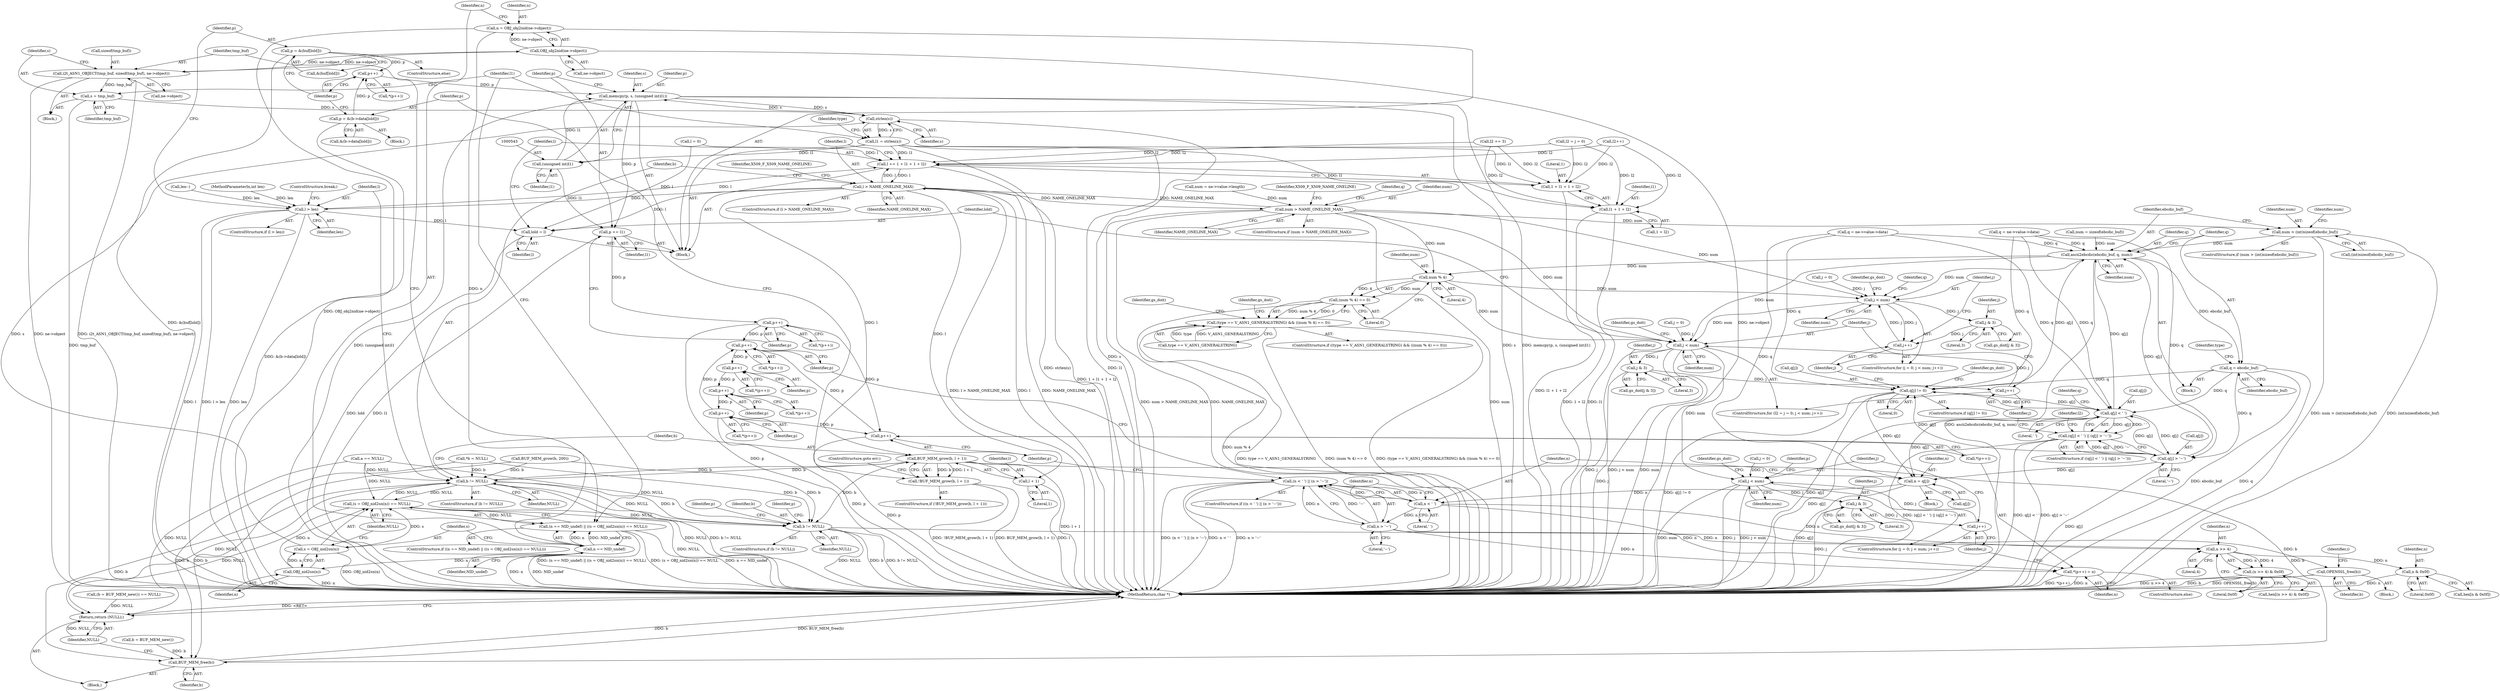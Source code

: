 digraph "0_openssl_2919516136a4227d9e6d8f2fe66ef976aaf8c561@API" {
"1000539" [label="(Call,memcpy(p, s, (unsigned int)l1))"];
"1000536" [label="(Call,p++)"];
"1000512" [label="(Call,p = &(b->data[lold]))"];
"1000528" [label="(Call,p = &(buf[lold]))"];
"1000249" [label="(Call,strlen(s))"];
"1000231" [label="(Call,s = OBJ_nid2sn(n))"];
"1000233" [label="(Call,OBJ_nid2sn(n))"];
"1000227" [label="(Call,n == NID_undef)"];
"1000219" [label="(Call,n = OBJ_obj2nid(ne->object))"];
"1000221" [label="(Call,OBJ_obj2nid(ne->object))"];
"1000237" [label="(Call,i2t_ASN1_OBJECT(tmp_buf, sizeof(tmp_buf), ne->object))"];
"1000244" [label="(Call,s = tmp_buf)"];
"1000539" [label="(Call,memcpy(p, s, (unsigned int)l1))"];
"1000542" [label="(Call,(unsigned int)l1)"];
"1000247" [label="(Call,l1 = strlen(s))"];
"1000481" [label="(Call,l += 1 + l1 + 1 + l2)"];
"1000491" [label="(Call,l > NAME_ONELINE_MAX)"];
"1000266" [label="(Call,num > NAME_ONELINE_MAX)"];
"1000307" [label="(Call,num > (int)sizeof(ebcdic_buf))"];
"1000317" [label="(Call,ascii2ebcdic(ebcdic_buf, q, num))"];
"1000321" [label="(Call,q = ebcdic_buf)"];
"1000362" [label="(Call,q[j] != 0)"];
"1000465" [label="(Call,q[j] < ' ')"];
"1000464" [label="(Call,(q[j] < ' ') || (q[j] > '~'))"];
"1000470" [label="(Call,q[j] > '~')"];
"1000578" [label="(Call,n = q[j])"];
"1000585" [label="(Call,n < ' ')"];
"1000584" [label="(Call,(n < ' ') || (n > '~'))"];
"1000588" [label="(Call,n > '~')"];
"1000609" [label="(Call,n >> 4)"];
"1000608" [label="(Call,(n >> 4) & 0x0f)"];
"1000619" [label="(Call,n & 0x0f)"];
"1000623" [label="(Call,*(p++) = n)"];
"1000330" [label="(Call,num % 4)"];
"1000329" [label="(Call,(num % 4) == 0)"];
"1000325" [label="(Call,(type == V_ASN1_GENERALSTRING) && ((num % 4) == 0))"];
"1000356" [label="(Call,j < num)"];
"1000359" [label="(Call,j++)"];
"1000370" [label="(Call,j & 3)"];
"1000447" [label="(Call,j < num)"];
"1000457" [label="(Call,j & 3)"];
"1000450" [label="(Call,j++)"];
"1000564" [label="(Call,j < num)"];
"1000574" [label="(Call,j & 3)"];
"1000567" [label="(Call,j++)"];
"1000478" [label="(Call,lold = l)"];
"1000506" [label="(Call,BUF_MEM_grow(b, l + 1))"];
"1000500" [label="(Call,b != NULL)"];
"1000230" [label="(Call,(s = OBJ_nid2sn(n)) == NULL)"];
"1000226" [label="(Call,(n == NID_undef) || ((s = OBJ_nid2sn(n)) == NULL))"];
"1000633" [label="(Call,b != NULL)"];
"1000642" [label="(Call,OPENSSL_free(b))"];
"1000665" [label="(Return,return (NULL);)"];
"1000663" [label="(Call,BUF_MEM_free(b))"];
"1000505" [label="(Call,!BUF_MEM_grow(b, l + 1))"];
"1000508" [label="(Call,l + 1)"];
"1000522" [label="(Call,l > len)"];
"1000483" [label="(Call,1 + l1 + 1 + l2)"];
"1000485" [label="(Call,l1 + 1 + l2)"];
"1000545" [label="(Call,p += l1)"];
"1000550" [label="(Call,p++)"];
"1000594" [label="(Call,p++)"];
"1000599" [label="(Call,p++)"];
"1000604" [label="(Call,p++)"];
"1000615" [label="(Call,p++)"];
"1000625" [label="(Call,p++)"];
"1000590" [label="(Literal,'~')"];
"1000625" [label="(Call,p++)"];
"1000219" [label="(Call,n = OBJ_obj2nid(ne->object))"];
"1000604" [label="(Call,p++)"];
"1000321" [label="(Call,q = ebcdic_buf)"];
"1000484" [label="(Literal,1)"];
"1000221" [label="(Call,OBJ_obj2nid(ne->object))"];
"1000248" [label="(Identifier,l1)"];
"1000481" [label="(Call,l += 1 + l1 + 1 + l2)"];
"1000576" [label="(Literal,3)"];
"1000500" [label="(Call,b != NULL)"];
"1000643" [label="(Identifier,b)"];
"1000246" [label="(Identifier,tmp_buf)"];
"1000377" [label="(Identifier,gs_doit)"];
"1000441" [label="(ControlStructure,for (l2 = j = 0; j < num; j++))"];
"1000450" [label="(Call,j++)"];
"1000650" [label="(Identifier,i)"];
"1000605" [label="(Identifier,p)"];
"1000501" [label="(Identifier,b)"];
"1000624" [label="(Call,*(p++))"];
"1000545" [label="(Call,p += l1)"];
"1000356" [label="(Call,j < num)"];
"1000522" [label="(Call,l > len)"];
"1000608" [label="(Call,(n >> 4) & 0x0f)"];
"1000475" [label="(Call,l2 += 3)"];
"1000667" [label="(MethodReturn,char *)"];
"1000598" [label="(Call,*(p++))"];
"1000524" [label="(Identifier,len)"];
"1000194" [label="(Call,len--)"];
"1000331" [label="(Identifier,num)"];
"1000313" [label="(Call,num = sizeof(ebcdic_buf))"];
"1000491" [label="(Call,l > NAME_ONELINE_MAX)"];
"1000238" [label="(Identifier,tmp_buf)"];
"1000326" [label="(Call,type == V_ASN1_GENERALSTRING)"];
"1000323" [label="(Identifier,ebcdic_buf)"];
"1000442" [label="(Call,l2 = j = 0)"];
"1000588" [label="(Call,n > '~')"];
"1000561" [label="(Call,j = 0)"];
"1000510" [label="(Literal,1)"];
"1000627" [label="(Identifier,n)"];
"1000252" [label="(Identifier,type)"];
"1000167" [label="(Call,a == NULL)"];
"1000364" [label="(Identifier,q)"];
"1000307" [label="(Call,num > (int)sizeof(ebcdic_buf))"];
"1000353" [label="(Call,j = 0)"];
"1000104" [label="(MethodParameterIn,int len)"];
"1000234" [label="(Identifier,n)"];
"1000593" [label="(Call,*(p++))"];
"1000362" [label="(Call,q[j] != 0)"];
"1000540" [label="(Identifier,p)"];
"1000370" [label="(Call,j & 3)"];
"1000308" [label="(Identifier,num)"];
"1000320" [label="(Identifier,num)"];
"1000226" [label="(Call,(n == NID_undef) || ((s = OBJ_nid2sn(n)) == NULL))"];
"1000456" [label="(Identifier,gs_doit)"];
"1000268" [label="(Identifier,NAME_ONELINE_MAX)"];
"1000614" [label="(Call,*(p++))"];
"1000482" [label="(Identifier,l)"];
"1000337" [label="(Identifier,gs_doit)"];
"1000547" [label="(Identifier,l1)"];
"1000322" [label="(Identifier,q)"];
"1000642" [label="(Call,OPENSSL_free(b))"];
"1000464" [label="(Call,(q[j] < ' ') || (q[j] > '~'))"];
"1000626" [label="(Identifier,p)"];
"1000244" [label="(Call,s = tmp_buf)"];
"1000249" [label="(Call,strlen(s))"];
"1000220" [label="(Identifier,n)"];
"1000330" [label="(Call,num % 4)"];
"1000237" [label="(Call,i2t_ASN1_OBJECT(tmp_buf, sizeof(tmp_buf), ne->object))"];
"1000575" [label="(Identifier,j)"];
"1000578" [label="(Call,n = q[j])"];
"1000551" [label="(Identifier,p)"];
"1000622" [label="(ControlStructure,else)"];
"1000504" [label="(ControlStructure,if (!BUF_MEM_grow(b, l + 1)))"];
"1000451" [label="(Identifier,j)"];
"1000241" [label="(Call,ne->object)"];
"1000553" [label="(Call,q = ne->value->data)"];
"1000619" [label="(Call,n & 0x0f)"];
"1000546" [label="(Identifier,p)"];
"1000332" [label="(Literal,4)"];
"1000527" [label="(ControlStructure,else)"];
"1000361" [label="(ControlStructure,if (q[j] != 0))"];
"1000634" [label="(Identifier,b)"];
"1000585" [label="(Call,n < ' ')"];
"1000615" [label="(Call,p++)"];
"1000245" [label="(Identifier,s)"];
"1000492" [label="(Identifier,l)"];
"1000136" [label="(Call,(b = BUF_MEM_new()) == NULL)"];
"1000459" [label="(Literal,3)"];
"1000120" [label="(Call,*b = NULL)"];
"1000610" [label="(Identifier,n)"];
"1000352" [label="(ControlStructure,for (j = 0; j < num; j++))"];
"1000583" [label="(ControlStructure,if ((n < ' ') || (n > '~')))"];
"1000633" [label="(Call,b != NULL)"];
"1000584" [label="(Call,(n < ' ') || (n > '~'))"];
"1000521" [label="(ControlStructure,if (l > len))"];
"1000630" [label="(Identifier,p)"];
"1000636" [label="(Block,)"];
"1000606" [label="(Call,hex[(n >> 4) & 0x0f])"];
"1000366" [label="(Literal,0)"];
"1000327" [label="(Identifier,type)"];
"1000469" [label="(Literal,' ')"];
"1000463" [label="(ControlStructure,if ((q[j] < ' ') || (q[j] > '~')))"];
"1000359" [label="(Call,j++)"];
"1000635" [label="(Identifier,NULL)"];
"1000589" [label="(Identifier,n)"];
"1000565" [label="(Identifier,j)"];
"1000239" [label="(Call,sizeof(tmp_buf))"];
"1000426" [label="(Identifier,gs_doit)"];
"1000560" [label="(ControlStructure,for (j = 0; j < num; j++))"];
"1000616" [label="(Identifier,p)"];
"1000507" [label="(Identifier,b)"];
"1000514" [label="(Call,&(b->data[lold]))"];
"1000309" [label="(Call,(int)sizeof(ebcdic_buf))"];
"1000137" [label="(Call,b = BUF_MEM_new())"];
"1000572" [label="(Call,gs_doit[j & 3])"];
"1000329" [label="(Call,(num % 4) == 0)"];
"1000266" [label="(Call,num > NAME_ONELINE_MAX)"];
"1000305" [label="(Block,)"];
"1000258" [label="(Call,num = ne->value->length)"];
"1000324" [label="(ControlStructure,if ((type == V_ASN1_GENERALSTRING) && ((num % 4) == 0)))"];
"1000574" [label="(Call,j & 3)"];
"1000369" [label="(Identifier,gs_doit)"];
"1000665" [label="(Return,return (NULL);)"];
"1000490" [label="(ControlStructure,if (l > NAME_ONELINE_MAX))"];
"1000544" [label="(Identifier,l1)"];
"1000623" [label="(Call,*(p++) = n)"];
"1000444" [label="(Call,j = 0)"];
"1000228" [label="(Identifier,n)"];
"1000506" [label="(Call,BUF_MEM_grow(b, l + 1))"];
"1000325" [label="(Call,(type == V_ASN1_GENERALSTRING) && ((num % 4) == 0))"];
"1000271" [label="(Identifier,X509_F_X509_NAME_ONELINE)"];
"1000318" [label="(Identifier,ebcdic_buf)"];
"1000449" [label="(Identifier,num)"];
"1000227" [label="(Call,n == NID_undef)"];
"1000196" [label="(Call,l = 0)"];
"1000537" [label="(Identifier,p)"];
"1000461" [label="(Call,l2++)"];
"1000638" [label="(Identifier,p)"];
"1000566" [label="(Identifier,num)"];
"1000503" [label="(Block,)"];
"1000535" [label="(Call,*(p++))"];
"1000275" [label="(Identifier,q)"];
"1000231" [label="(Call,s = OBJ_nid2sn(n))"];
"1000236" [label="(Block,)"];
"1000502" [label="(Identifier,NULL)"];
"1000487" [label="(Call,1 + l2)"];
"1000539" [label="(Call,memcpy(p, s, (unsigned int)l1))"];
"1000372" [label="(Literal,3)"];
"1000225" [label="(ControlStructure,if ((n == NID_undef) || ((s = OBJ_nid2sn(n)) == NULL)))"];
"1000523" [label="(Identifier,l)"];
"1000317" [label="(Call,ascii2ebcdic(ebcdic_buf, q, num))"];
"1000549" [label="(Call,*(p++))"];
"1000617" [label="(Call,hex[n & 0x0f])"];
"1000357" [label="(Identifier,j)"];
"1000457" [label="(Call,j & 3)"];
"1000472" [label="(Identifier,q)"];
"1000620" [label="(Identifier,n)"];
"1000663" [label="(Call,BUF_MEM_free(b))"];
"1000664" [label="(Identifier,b)"];
"1000573" [label="(Identifier,gs_doit)"];
"1000476" [label="(Identifier,l2)"];
"1000471" [label="(Call,q[j])"];
"1000595" [label="(Identifier,p)"];
"1000483" [label="(Call,1 + l1 + 1 + l2)"];
"1000496" [label="(Identifier,X509_F_X509_NAME_ONELINE)"];
"1000363" [label="(Call,q[j])"];
"1000528" [label="(Call,p = &(buf[lold]))"];
"1000621" [label="(Literal,0x0f)"];
"1000586" [label="(Identifier,n)"];
"1000222" [label="(Call,ne->object)"];
"1000603" [label="(Call,*(p++))"];
"1000568" [label="(Identifier,j)"];
"1000493" [label="(Identifier,NAME_ONELINE_MAX)"];
"1000360" [label="(Identifier,j)"];
"1000235" [label="(Identifier,NULL)"];
"1000368" [label="(Call,gs_doit[j & 3])"];
"1000505" [label="(Call,!BUF_MEM_grow(b, l + 1))"];
"1000480" [label="(Identifier,l)"];
"1000306" [label="(ControlStructure,if (num > (int)sizeof(ebcdic_buf)))"];
"1000542" [label="(Call,(unsigned int)l1)"];
"1000211" [label="(Block,)"];
"1000564" [label="(Call,j < num)"];
"1000600" [label="(Identifier,p)"];
"1000609" [label="(Call,n >> 4)"];
"1000509" [label="(Identifier,l)"];
"1000474" [label="(Literal,'~')"];
"1000508" [label="(Call,l + 1)"];
"1000541" [label="(Identifier,s)"];
"1000144" [label="(Call,BUF_MEM_grow(b, 200))"];
"1000646" [label="(Identifier,p)"];
"1000458" [label="(Identifier,j)"];
"1000448" [label="(Identifier,j)"];
"1000233" [label="(Call,OBJ_nid2sn(n))"];
"1000580" [label="(Call,q[j])"];
"1000105" [label="(Block,)"];
"1000478" [label="(Call,lold = l)"];
"1000230" [label="(Call,(s = OBJ_nid2sn(n)) == NULL)"];
"1000229" [label="(Identifier,NID_undef)"];
"1000455" [label="(Call,gs_doit[j & 3])"];
"1000232" [label="(Identifier,s)"];
"1000536" [label="(Call,p++)"];
"1000371" [label="(Identifier,j)"];
"1000579" [label="(Identifier,n)"];
"1000594" [label="(Call,p++)"];
"1000267" [label="(Identifier,num)"];
"1000466" [label="(Call,q[j])"];
"1000465" [label="(Call,q[j] < ' ')"];
"1000485" [label="(Call,l1 + 1 + l2)"];
"1000567" [label="(Call,j++)"];
"1000486" [label="(Identifier,l1)"];
"1000530" [label="(Call,&(buf[lold]))"];
"1000511" [label="(ControlStructure,goto err;)"];
"1000513" [label="(Identifier,p)"];
"1000447" [label="(Call,j < num)"];
"1000479" [label="(Identifier,lold)"];
"1000314" [label="(Identifier,num)"];
"1000587" [label="(Literal,' ')"];
"1000612" [label="(Literal,0x0f)"];
"1000333" [label="(Literal,0)"];
"1000274" [label="(Call,q = ne->value->data)"];
"1000526" [label="(ControlStructure,break;)"];
"1000666" [label="(Identifier,NULL)"];
"1000499" [label="(ControlStructure,if (b != NULL))"];
"1000632" [label="(ControlStructure,if (b != NULL))"];
"1000358" [label="(Identifier,num)"];
"1000250" [label="(Identifier,s)"];
"1000247" [label="(Call,l1 = strlen(s))"];
"1000599" [label="(Call,p++)"];
"1000512" [label="(Call,p = &(b->data[lold]))"];
"1000611" [label="(Literal,4)"];
"1000265" [label="(ControlStructure,if (num > NAME_ONELINE_MAX))"];
"1000569" [label="(Block,)"];
"1000529" [label="(Identifier,p)"];
"1000550" [label="(Call,p++)"];
"1000470" [label="(Call,q[j] > '~')"];
"1000319" [label="(Identifier,q)"];
"1000539" -> "1000211"  [label="AST: "];
"1000539" -> "1000542"  [label="CFG: "];
"1000540" -> "1000539"  [label="AST: "];
"1000541" -> "1000539"  [label="AST: "];
"1000542" -> "1000539"  [label="AST: "];
"1000546" -> "1000539"  [label="CFG: "];
"1000539" -> "1000667"  [label="DDG: (unsigned int)l1"];
"1000539" -> "1000667"  [label="DDG: memcpy(p, s, (unsigned int)l1)"];
"1000539" -> "1000667"  [label="DDG: s"];
"1000539" -> "1000249"  [label="DDG: s"];
"1000536" -> "1000539"  [label="DDG: p"];
"1000249" -> "1000539"  [label="DDG: s"];
"1000542" -> "1000539"  [label="DDG: l1"];
"1000539" -> "1000545"  [label="DDG: p"];
"1000536" -> "1000535"  [label="AST: "];
"1000536" -> "1000537"  [label="CFG: "];
"1000537" -> "1000536"  [label="AST: "];
"1000535" -> "1000536"  [label="CFG: "];
"1000512" -> "1000536"  [label="DDG: p"];
"1000528" -> "1000536"  [label="DDG: p"];
"1000512" -> "1000503"  [label="AST: "];
"1000512" -> "1000514"  [label="CFG: "];
"1000513" -> "1000512"  [label="AST: "];
"1000514" -> "1000512"  [label="AST: "];
"1000537" -> "1000512"  [label="CFG: "];
"1000512" -> "1000667"  [label="DDG: &(b->data[lold])"];
"1000528" -> "1000527"  [label="AST: "];
"1000528" -> "1000530"  [label="CFG: "];
"1000529" -> "1000528"  [label="AST: "];
"1000530" -> "1000528"  [label="AST: "];
"1000537" -> "1000528"  [label="CFG: "];
"1000528" -> "1000667"  [label="DDG: &(buf[lold])"];
"1000249" -> "1000247"  [label="AST: "];
"1000249" -> "1000250"  [label="CFG: "];
"1000250" -> "1000249"  [label="AST: "];
"1000247" -> "1000249"  [label="CFG: "];
"1000249" -> "1000667"  [label="DDG: s"];
"1000249" -> "1000247"  [label="DDG: s"];
"1000231" -> "1000249"  [label="DDG: s"];
"1000244" -> "1000249"  [label="DDG: s"];
"1000231" -> "1000230"  [label="AST: "];
"1000231" -> "1000233"  [label="CFG: "];
"1000232" -> "1000231"  [label="AST: "];
"1000233" -> "1000231"  [label="AST: "];
"1000235" -> "1000231"  [label="CFG: "];
"1000231" -> "1000667"  [label="DDG: OBJ_nid2sn(n)"];
"1000231" -> "1000230"  [label="DDG: s"];
"1000233" -> "1000231"  [label="DDG: n"];
"1000233" -> "1000234"  [label="CFG: "];
"1000234" -> "1000233"  [label="AST: "];
"1000233" -> "1000667"  [label="DDG: n"];
"1000233" -> "1000230"  [label="DDG: n"];
"1000227" -> "1000233"  [label="DDG: n"];
"1000227" -> "1000226"  [label="AST: "];
"1000227" -> "1000229"  [label="CFG: "];
"1000228" -> "1000227"  [label="AST: "];
"1000229" -> "1000227"  [label="AST: "];
"1000232" -> "1000227"  [label="CFG: "];
"1000226" -> "1000227"  [label="CFG: "];
"1000227" -> "1000667"  [label="DDG: n"];
"1000227" -> "1000667"  [label="DDG: NID_undef"];
"1000227" -> "1000226"  [label="DDG: n"];
"1000227" -> "1000226"  [label="DDG: NID_undef"];
"1000219" -> "1000227"  [label="DDG: n"];
"1000219" -> "1000211"  [label="AST: "];
"1000219" -> "1000221"  [label="CFG: "];
"1000220" -> "1000219"  [label="AST: "];
"1000221" -> "1000219"  [label="AST: "];
"1000228" -> "1000219"  [label="CFG: "];
"1000219" -> "1000667"  [label="DDG: OBJ_obj2nid(ne->object)"];
"1000221" -> "1000219"  [label="DDG: ne->object"];
"1000221" -> "1000222"  [label="CFG: "];
"1000222" -> "1000221"  [label="AST: "];
"1000221" -> "1000667"  [label="DDG: ne->object"];
"1000237" -> "1000221"  [label="DDG: ne->object"];
"1000221" -> "1000237"  [label="DDG: ne->object"];
"1000237" -> "1000236"  [label="AST: "];
"1000237" -> "1000241"  [label="CFG: "];
"1000238" -> "1000237"  [label="AST: "];
"1000239" -> "1000237"  [label="AST: "];
"1000241" -> "1000237"  [label="AST: "];
"1000245" -> "1000237"  [label="CFG: "];
"1000237" -> "1000667"  [label="DDG: i2t_ASN1_OBJECT(tmp_buf, sizeof(tmp_buf), ne->object)"];
"1000237" -> "1000667"  [label="DDG: ne->object"];
"1000237" -> "1000244"  [label="DDG: tmp_buf"];
"1000244" -> "1000236"  [label="AST: "];
"1000244" -> "1000246"  [label="CFG: "];
"1000245" -> "1000244"  [label="AST: "];
"1000246" -> "1000244"  [label="AST: "];
"1000248" -> "1000244"  [label="CFG: "];
"1000244" -> "1000667"  [label="DDG: tmp_buf"];
"1000542" -> "1000544"  [label="CFG: "];
"1000543" -> "1000542"  [label="AST: "];
"1000544" -> "1000542"  [label="AST: "];
"1000247" -> "1000542"  [label="DDG: l1"];
"1000542" -> "1000545"  [label="DDG: l1"];
"1000247" -> "1000211"  [label="AST: "];
"1000248" -> "1000247"  [label="AST: "];
"1000252" -> "1000247"  [label="CFG: "];
"1000247" -> "1000667"  [label="DDG: l1"];
"1000247" -> "1000667"  [label="DDG: strlen(s)"];
"1000247" -> "1000481"  [label="DDG: l1"];
"1000247" -> "1000483"  [label="DDG: l1"];
"1000247" -> "1000485"  [label="DDG: l1"];
"1000481" -> "1000211"  [label="AST: "];
"1000481" -> "1000483"  [label="CFG: "];
"1000482" -> "1000481"  [label="AST: "];
"1000483" -> "1000481"  [label="AST: "];
"1000492" -> "1000481"  [label="CFG: "];
"1000481" -> "1000667"  [label="DDG: 1 + l1 + 1 + l2"];
"1000442" -> "1000481"  [label="DDG: l2"];
"1000475" -> "1000481"  [label="DDG: l2"];
"1000461" -> "1000481"  [label="DDG: l2"];
"1000196" -> "1000481"  [label="DDG: l"];
"1000522" -> "1000481"  [label="DDG: l"];
"1000491" -> "1000481"  [label="DDG: l"];
"1000481" -> "1000491"  [label="DDG: l"];
"1000491" -> "1000490"  [label="AST: "];
"1000491" -> "1000493"  [label="CFG: "];
"1000492" -> "1000491"  [label="AST: "];
"1000493" -> "1000491"  [label="AST: "];
"1000496" -> "1000491"  [label="CFG: "];
"1000501" -> "1000491"  [label="CFG: "];
"1000491" -> "1000667"  [label="DDG: NAME_ONELINE_MAX"];
"1000491" -> "1000667"  [label="DDG: l > NAME_ONELINE_MAX"];
"1000491" -> "1000667"  [label="DDG: l"];
"1000491" -> "1000266"  [label="DDG: NAME_ONELINE_MAX"];
"1000491" -> "1000478"  [label="DDG: l"];
"1000266" -> "1000491"  [label="DDG: NAME_ONELINE_MAX"];
"1000491" -> "1000506"  [label="DDG: l"];
"1000491" -> "1000508"  [label="DDG: l"];
"1000491" -> "1000522"  [label="DDG: l"];
"1000266" -> "1000265"  [label="AST: "];
"1000266" -> "1000268"  [label="CFG: "];
"1000267" -> "1000266"  [label="AST: "];
"1000268" -> "1000266"  [label="AST: "];
"1000271" -> "1000266"  [label="CFG: "];
"1000275" -> "1000266"  [label="CFG: "];
"1000266" -> "1000667"  [label="DDG: NAME_ONELINE_MAX"];
"1000266" -> "1000667"  [label="DDG: num"];
"1000266" -> "1000667"  [label="DDG: num > NAME_ONELINE_MAX"];
"1000258" -> "1000266"  [label="DDG: num"];
"1000266" -> "1000307"  [label="DDG: num"];
"1000266" -> "1000330"  [label="DDG: num"];
"1000266" -> "1000356"  [label="DDG: num"];
"1000266" -> "1000447"  [label="DDG: num"];
"1000307" -> "1000306"  [label="AST: "];
"1000307" -> "1000309"  [label="CFG: "];
"1000308" -> "1000307"  [label="AST: "];
"1000309" -> "1000307"  [label="AST: "];
"1000314" -> "1000307"  [label="CFG: "];
"1000318" -> "1000307"  [label="CFG: "];
"1000307" -> "1000667"  [label="DDG: (int)sizeof(ebcdic_buf)"];
"1000307" -> "1000667"  [label="DDG: num > (int)sizeof(ebcdic_buf)"];
"1000307" -> "1000317"  [label="DDG: num"];
"1000317" -> "1000305"  [label="AST: "];
"1000317" -> "1000320"  [label="CFG: "];
"1000318" -> "1000317"  [label="AST: "];
"1000319" -> "1000317"  [label="AST: "];
"1000320" -> "1000317"  [label="AST: "];
"1000322" -> "1000317"  [label="CFG: "];
"1000317" -> "1000667"  [label="DDG: ascii2ebcdic(ebcdic_buf, q, num)"];
"1000274" -> "1000317"  [label="DDG: q"];
"1000470" -> "1000317"  [label="DDG: q[j]"];
"1000362" -> "1000317"  [label="DDG: q[j]"];
"1000465" -> "1000317"  [label="DDG: q[j]"];
"1000553" -> "1000317"  [label="DDG: q"];
"1000313" -> "1000317"  [label="DDG: num"];
"1000317" -> "1000321"  [label="DDG: ebcdic_buf"];
"1000317" -> "1000330"  [label="DDG: num"];
"1000317" -> "1000356"  [label="DDG: num"];
"1000317" -> "1000447"  [label="DDG: num"];
"1000321" -> "1000305"  [label="AST: "];
"1000321" -> "1000323"  [label="CFG: "];
"1000322" -> "1000321"  [label="AST: "];
"1000323" -> "1000321"  [label="AST: "];
"1000327" -> "1000321"  [label="CFG: "];
"1000321" -> "1000667"  [label="DDG: q"];
"1000321" -> "1000667"  [label="DDG: ebcdic_buf"];
"1000321" -> "1000362"  [label="DDG: q"];
"1000321" -> "1000465"  [label="DDG: q"];
"1000321" -> "1000470"  [label="DDG: q"];
"1000362" -> "1000361"  [label="AST: "];
"1000362" -> "1000366"  [label="CFG: "];
"1000363" -> "1000362"  [label="AST: "];
"1000366" -> "1000362"  [label="AST: "];
"1000369" -> "1000362"  [label="CFG: "];
"1000360" -> "1000362"  [label="CFG: "];
"1000362" -> "1000667"  [label="DDG: q[j] != 0"];
"1000362" -> "1000667"  [label="DDG: q[j]"];
"1000274" -> "1000362"  [label="DDG: q"];
"1000470" -> "1000362"  [label="DDG: q[j]"];
"1000465" -> "1000362"  [label="DDG: q[j]"];
"1000553" -> "1000362"  [label="DDG: q"];
"1000362" -> "1000465"  [label="DDG: q[j]"];
"1000362" -> "1000578"  [label="DDG: q[j]"];
"1000465" -> "1000464"  [label="AST: "];
"1000465" -> "1000469"  [label="CFG: "];
"1000466" -> "1000465"  [label="AST: "];
"1000469" -> "1000465"  [label="AST: "];
"1000472" -> "1000465"  [label="CFG: "];
"1000464" -> "1000465"  [label="CFG: "];
"1000465" -> "1000667"  [label="DDG: q[j]"];
"1000465" -> "1000464"  [label="DDG: q[j]"];
"1000465" -> "1000464"  [label="DDG: ' '"];
"1000274" -> "1000465"  [label="DDG: q"];
"1000470" -> "1000465"  [label="DDG: q[j]"];
"1000553" -> "1000465"  [label="DDG: q"];
"1000465" -> "1000470"  [label="DDG: q[j]"];
"1000465" -> "1000578"  [label="DDG: q[j]"];
"1000464" -> "1000463"  [label="AST: "];
"1000464" -> "1000470"  [label="CFG: "];
"1000470" -> "1000464"  [label="AST: "];
"1000476" -> "1000464"  [label="CFG: "];
"1000451" -> "1000464"  [label="CFG: "];
"1000464" -> "1000667"  [label="DDG: q[j] < ' '"];
"1000464" -> "1000667"  [label="DDG: (q[j] < ' ') || (q[j] > '~')"];
"1000464" -> "1000667"  [label="DDG: q[j] > '~'"];
"1000470" -> "1000464"  [label="DDG: q[j]"];
"1000470" -> "1000464"  [label="DDG: '~'"];
"1000470" -> "1000474"  [label="CFG: "];
"1000471" -> "1000470"  [label="AST: "];
"1000474" -> "1000470"  [label="AST: "];
"1000470" -> "1000667"  [label="DDG: q[j]"];
"1000274" -> "1000470"  [label="DDG: q"];
"1000470" -> "1000578"  [label="DDG: q[j]"];
"1000578" -> "1000569"  [label="AST: "];
"1000578" -> "1000580"  [label="CFG: "];
"1000579" -> "1000578"  [label="AST: "];
"1000580" -> "1000578"  [label="AST: "];
"1000586" -> "1000578"  [label="CFG: "];
"1000578" -> "1000667"  [label="DDG: q[j]"];
"1000553" -> "1000578"  [label="DDG: q"];
"1000578" -> "1000585"  [label="DDG: n"];
"1000585" -> "1000584"  [label="AST: "];
"1000585" -> "1000587"  [label="CFG: "];
"1000586" -> "1000585"  [label="AST: "];
"1000587" -> "1000585"  [label="AST: "];
"1000589" -> "1000585"  [label="CFG: "];
"1000584" -> "1000585"  [label="CFG: "];
"1000585" -> "1000584"  [label="DDG: n"];
"1000585" -> "1000584"  [label="DDG: ' '"];
"1000585" -> "1000588"  [label="DDG: n"];
"1000585" -> "1000609"  [label="DDG: n"];
"1000585" -> "1000623"  [label="DDG: n"];
"1000584" -> "1000583"  [label="AST: "];
"1000584" -> "1000588"  [label="CFG: "];
"1000588" -> "1000584"  [label="AST: "];
"1000595" -> "1000584"  [label="CFG: "];
"1000626" -> "1000584"  [label="CFG: "];
"1000584" -> "1000667"  [label="DDG: n > '~'"];
"1000584" -> "1000667"  [label="DDG: (n < ' ') || (n > '~')"];
"1000584" -> "1000667"  [label="DDG: n < ' '"];
"1000588" -> "1000584"  [label="DDG: n"];
"1000588" -> "1000584"  [label="DDG: '~'"];
"1000588" -> "1000590"  [label="CFG: "];
"1000589" -> "1000588"  [label="AST: "];
"1000590" -> "1000588"  [label="AST: "];
"1000588" -> "1000609"  [label="DDG: n"];
"1000588" -> "1000623"  [label="DDG: n"];
"1000609" -> "1000608"  [label="AST: "];
"1000609" -> "1000611"  [label="CFG: "];
"1000610" -> "1000609"  [label="AST: "];
"1000611" -> "1000609"  [label="AST: "];
"1000612" -> "1000609"  [label="CFG: "];
"1000609" -> "1000608"  [label="DDG: n"];
"1000609" -> "1000608"  [label="DDG: 4"];
"1000609" -> "1000619"  [label="DDG: n"];
"1000608" -> "1000606"  [label="AST: "];
"1000608" -> "1000612"  [label="CFG: "];
"1000612" -> "1000608"  [label="AST: "];
"1000606" -> "1000608"  [label="CFG: "];
"1000608" -> "1000667"  [label="DDG: n >> 4"];
"1000619" -> "1000617"  [label="AST: "];
"1000619" -> "1000621"  [label="CFG: "];
"1000620" -> "1000619"  [label="AST: "];
"1000621" -> "1000619"  [label="AST: "];
"1000617" -> "1000619"  [label="CFG: "];
"1000619" -> "1000667"  [label="DDG: n"];
"1000623" -> "1000622"  [label="AST: "];
"1000623" -> "1000627"  [label="CFG: "];
"1000624" -> "1000623"  [label="AST: "];
"1000627" -> "1000623"  [label="AST: "];
"1000568" -> "1000623"  [label="CFG: "];
"1000623" -> "1000667"  [label="DDG: *(p++)"];
"1000623" -> "1000667"  [label="DDG: n"];
"1000330" -> "1000329"  [label="AST: "];
"1000330" -> "1000332"  [label="CFG: "];
"1000331" -> "1000330"  [label="AST: "];
"1000332" -> "1000330"  [label="AST: "];
"1000333" -> "1000330"  [label="CFG: "];
"1000330" -> "1000329"  [label="DDG: num"];
"1000330" -> "1000329"  [label="DDG: 4"];
"1000330" -> "1000356"  [label="DDG: num"];
"1000330" -> "1000447"  [label="DDG: num"];
"1000329" -> "1000325"  [label="AST: "];
"1000329" -> "1000333"  [label="CFG: "];
"1000333" -> "1000329"  [label="AST: "];
"1000325" -> "1000329"  [label="CFG: "];
"1000329" -> "1000667"  [label="DDG: num % 4"];
"1000329" -> "1000325"  [label="DDG: num % 4"];
"1000329" -> "1000325"  [label="DDG: 0"];
"1000325" -> "1000324"  [label="AST: "];
"1000325" -> "1000326"  [label="CFG: "];
"1000326" -> "1000325"  [label="AST: "];
"1000337" -> "1000325"  [label="CFG: "];
"1000426" -> "1000325"  [label="CFG: "];
"1000325" -> "1000667"  [label="DDG: type == V_ASN1_GENERALSTRING"];
"1000325" -> "1000667"  [label="DDG: (num % 4) == 0"];
"1000325" -> "1000667"  [label="DDG: (type == V_ASN1_GENERALSTRING) && ((num % 4) == 0)"];
"1000326" -> "1000325"  [label="DDG: type"];
"1000326" -> "1000325"  [label="DDG: V_ASN1_GENERALSTRING"];
"1000356" -> "1000352"  [label="AST: "];
"1000356" -> "1000358"  [label="CFG: "];
"1000357" -> "1000356"  [label="AST: "];
"1000358" -> "1000356"  [label="AST: "];
"1000364" -> "1000356"  [label="CFG: "];
"1000377" -> "1000356"  [label="CFG: "];
"1000359" -> "1000356"  [label="DDG: j"];
"1000353" -> "1000356"  [label="DDG: j"];
"1000356" -> "1000359"  [label="DDG: j"];
"1000356" -> "1000370"  [label="DDG: j"];
"1000356" -> "1000447"  [label="DDG: num"];
"1000359" -> "1000352"  [label="AST: "];
"1000359" -> "1000360"  [label="CFG: "];
"1000360" -> "1000359"  [label="AST: "];
"1000357" -> "1000359"  [label="CFG: "];
"1000370" -> "1000359"  [label="DDG: j"];
"1000370" -> "1000368"  [label="AST: "];
"1000370" -> "1000372"  [label="CFG: "];
"1000371" -> "1000370"  [label="AST: "];
"1000372" -> "1000370"  [label="AST: "];
"1000368" -> "1000370"  [label="CFG: "];
"1000447" -> "1000441"  [label="AST: "];
"1000447" -> "1000449"  [label="CFG: "];
"1000448" -> "1000447"  [label="AST: "];
"1000449" -> "1000447"  [label="AST: "];
"1000456" -> "1000447"  [label="CFG: "];
"1000479" -> "1000447"  [label="CFG: "];
"1000447" -> "1000667"  [label="DDG: j < num"];
"1000447" -> "1000667"  [label="DDG: num"];
"1000447" -> "1000667"  [label="DDG: j"];
"1000444" -> "1000447"  [label="DDG: j"];
"1000450" -> "1000447"  [label="DDG: j"];
"1000447" -> "1000457"  [label="DDG: j"];
"1000447" -> "1000564"  [label="DDG: num"];
"1000457" -> "1000455"  [label="AST: "];
"1000457" -> "1000459"  [label="CFG: "];
"1000458" -> "1000457"  [label="AST: "];
"1000459" -> "1000457"  [label="AST: "];
"1000455" -> "1000457"  [label="CFG: "];
"1000457" -> "1000667"  [label="DDG: j"];
"1000457" -> "1000450"  [label="DDG: j"];
"1000450" -> "1000441"  [label="AST: "];
"1000450" -> "1000451"  [label="CFG: "];
"1000451" -> "1000450"  [label="AST: "];
"1000448" -> "1000450"  [label="CFG: "];
"1000564" -> "1000560"  [label="AST: "];
"1000564" -> "1000566"  [label="CFG: "];
"1000565" -> "1000564"  [label="AST: "];
"1000566" -> "1000564"  [label="AST: "];
"1000573" -> "1000564"  [label="CFG: "];
"1000630" -> "1000564"  [label="CFG: "];
"1000564" -> "1000667"  [label="DDG: num"];
"1000564" -> "1000667"  [label="DDG: j"];
"1000564" -> "1000667"  [label="DDG: j < num"];
"1000561" -> "1000564"  [label="DDG: j"];
"1000567" -> "1000564"  [label="DDG: j"];
"1000564" -> "1000574"  [label="DDG: j"];
"1000574" -> "1000572"  [label="AST: "];
"1000574" -> "1000576"  [label="CFG: "];
"1000575" -> "1000574"  [label="AST: "];
"1000576" -> "1000574"  [label="AST: "];
"1000572" -> "1000574"  [label="CFG: "];
"1000574" -> "1000667"  [label="DDG: j"];
"1000574" -> "1000567"  [label="DDG: j"];
"1000567" -> "1000560"  [label="AST: "];
"1000567" -> "1000568"  [label="CFG: "];
"1000568" -> "1000567"  [label="AST: "];
"1000565" -> "1000567"  [label="CFG: "];
"1000478" -> "1000211"  [label="AST: "];
"1000478" -> "1000480"  [label="CFG: "];
"1000479" -> "1000478"  [label="AST: "];
"1000480" -> "1000478"  [label="AST: "];
"1000482" -> "1000478"  [label="CFG: "];
"1000478" -> "1000667"  [label="DDG: lold"];
"1000196" -> "1000478"  [label="DDG: l"];
"1000522" -> "1000478"  [label="DDG: l"];
"1000506" -> "1000505"  [label="AST: "];
"1000506" -> "1000508"  [label="CFG: "];
"1000507" -> "1000506"  [label="AST: "];
"1000508" -> "1000506"  [label="AST: "];
"1000505" -> "1000506"  [label="CFG: "];
"1000506" -> "1000667"  [label="DDG: l + 1"];
"1000506" -> "1000500"  [label="DDG: b"];
"1000506" -> "1000505"  [label="DDG: b"];
"1000506" -> "1000505"  [label="DDG: l + 1"];
"1000500" -> "1000506"  [label="DDG: b"];
"1000506" -> "1000633"  [label="DDG: b"];
"1000506" -> "1000663"  [label="DDG: b"];
"1000500" -> "1000499"  [label="AST: "];
"1000500" -> "1000502"  [label="CFG: "];
"1000501" -> "1000500"  [label="AST: "];
"1000502" -> "1000500"  [label="AST: "];
"1000507" -> "1000500"  [label="CFG: "];
"1000523" -> "1000500"  [label="CFG: "];
"1000500" -> "1000667"  [label="DDG: NULL"];
"1000500" -> "1000667"  [label="DDG: b != NULL"];
"1000500" -> "1000230"  [label="DDG: NULL"];
"1000120" -> "1000500"  [label="DDG: b"];
"1000144" -> "1000500"  [label="DDG: b"];
"1000167" -> "1000500"  [label="DDG: NULL"];
"1000230" -> "1000500"  [label="DDG: NULL"];
"1000500" -> "1000633"  [label="DDG: b"];
"1000500" -> "1000633"  [label="DDG: NULL"];
"1000500" -> "1000663"  [label="DDG: b"];
"1000500" -> "1000665"  [label="DDG: NULL"];
"1000230" -> "1000226"  [label="AST: "];
"1000230" -> "1000235"  [label="CFG: "];
"1000235" -> "1000230"  [label="AST: "];
"1000226" -> "1000230"  [label="CFG: "];
"1000230" -> "1000667"  [label="DDG: NULL"];
"1000230" -> "1000226"  [label="DDG: NULL"];
"1000167" -> "1000230"  [label="DDG: NULL"];
"1000230" -> "1000633"  [label="DDG: NULL"];
"1000230" -> "1000665"  [label="DDG: NULL"];
"1000226" -> "1000225"  [label="AST: "];
"1000238" -> "1000226"  [label="CFG: "];
"1000248" -> "1000226"  [label="CFG: "];
"1000226" -> "1000667"  [label="DDG: n == NID_undef"];
"1000226" -> "1000667"  [label="DDG: (n == NID_undef) || ((s = OBJ_nid2sn(n)) == NULL)"];
"1000226" -> "1000667"  [label="DDG: (s = OBJ_nid2sn(n)) == NULL"];
"1000633" -> "1000632"  [label="AST: "];
"1000633" -> "1000635"  [label="CFG: "];
"1000634" -> "1000633"  [label="AST: "];
"1000635" -> "1000633"  [label="AST: "];
"1000638" -> "1000633"  [label="CFG: "];
"1000646" -> "1000633"  [label="CFG: "];
"1000633" -> "1000667"  [label="DDG: b != NULL"];
"1000633" -> "1000667"  [label="DDG: NULL"];
"1000633" -> "1000667"  [label="DDG: b"];
"1000120" -> "1000633"  [label="DDG: b"];
"1000144" -> "1000633"  [label="DDG: b"];
"1000167" -> "1000633"  [label="DDG: NULL"];
"1000633" -> "1000642"  [label="DDG: b"];
"1000642" -> "1000636"  [label="AST: "];
"1000642" -> "1000643"  [label="CFG: "];
"1000643" -> "1000642"  [label="AST: "];
"1000650" -> "1000642"  [label="CFG: "];
"1000642" -> "1000667"  [label="DDG: b"];
"1000642" -> "1000667"  [label="DDG: OPENSSL_free(b)"];
"1000665" -> "1000105"  [label="AST: "];
"1000665" -> "1000666"  [label="CFG: "];
"1000666" -> "1000665"  [label="AST: "];
"1000667" -> "1000665"  [label="CFG: "];
"1000665" -> "1000667"  [label="DDG: <RET>"];
"1000666" -> "1000665"  [label="DDG: NULL"];
"1000136" -> "1000665"  [label="DDG: NULL"];
"1000167" -> "1000665"  [label="DDG: NULL"];
"1000663" -> "1000105"  [label="AST: "];
"1000663" -> "1000664"  [label="CFG: "];
"1000664" -> "1000663"  [label="AST: "];
"1000666" -> "1000663"  [label="CFG: "];
"1000663" -> "1000667"  [label="DDG: BUF_MEM_free(b)"];
"1000663" -> "1000667"  [label="DDG: b"];
"1000120" -> "1000663"  [label="DDG: b"];
"1000144" -> "1000663"  [label="DDG: b"];
"1000137" -> "1000663"  [label="DDG: b"];
"1000505" -> "1000504"  [label="AST: "];
"1000511" -> "1000505"  [label="CFG: "];
"1000513" -> "1000505"  [label="CFG: "];
"1000505" -> "1000667"  [label="DDG: BUF_MEM_grow(b, l + 1)"];
"1000505" -> "1000667"  [label="DDG: !BUF_MEM_grow(b, l + 1)"];
"1000508" -> "1000510"  [label="CFG: "];
"1000509" -> "1000508"  [label="AST: "];
"1000510" -> "1000508"  [label="AST: "];
"1000508" -> "1000667"  [label="DDG: l"];
"1000522" -> "1000521"  [label="AST: "];
"1000522" -> "1000524"  [label="CFG: "];
"1000523" -> "1000522"  [label="AST: "];
"1000524" -> "1000522"  [label="AST: "];
"1000526" -> "1000522"  [label="CFG: "];
"1000529" -> "1000522"  [label="CFG: "];
"1000522" -> "1000667"  [label="DDG: len"];
"1000522" -> "1000667"  [label="DDG: l > len"];
"1000522" -> "1000667"  [label="DDG: l"];
"1000194" -> "1000522"  [label="DDG: len"];
"1000104" -> "1000522"  [label="DDG: len"];
"1000483" -> "1000485"  [label="CFG: "];
"1000484" -> "1000483"  [label="AST: "];
"1000485" -> "1000483"  [label="AST: "];
"1000483" -> "1000667"  [label="DDG: l1 + 1 + l2"];
"1000442" -> "1000483"  [label="DDG: l2"];
"1000475" -> "1000483"  [label="DDG: l2"];
"1000461" -> "1000483"  [label="DDG: l2"];
"1000485" -> "1000487"  [label="CFG: "];
"1000486" -> "1000485"  [label="AST: "];
"1000487" -> "1000485"  [label="AST: "];
"1000485" -> "1000667"  [label="DDG: l1"];
"1000485" -> "1000667"  [label="DDG: 1 + l2"];
"1000442" -> "1000485"  [label="DDG: l2"];
"1000475" -> "1000485"  [label="DDG: l2"];
"1000461" -> "1000485"  [label="DDG: l2"];
"1000545" -> "1000211"  [label="AST: "];
"1000545" -> "1000547"  [label="CFG: "];
"1000546" -> "1000545"  [label="AST: "];
"1000547" -> "1000545"  [label="AST: "];
"1000551" -> "1000545"  [label="CFG: "];
"1000545" -> "1000667"  [label="DDG: l1"];
"1000545" -> "1000550"  [label="DDG: p"];
"1000550" -> "1000549"  [label="AST: "];
"1000550" -> "1000551"  [label="CFG: "];
"1000551" -> "1000550"  [label="AST: "];
"1000549" -> "1000550"  [label="CFG: "];
"1000550" -> "1000667"  [label="DDG: p"];
"1000550" -> "1000594"  [label="DDG: p"];
"1000550" -> "1000625"  [label="DDG: p"];
"1000594" -> "1000593"  [label="AST: "];
"1000594" -> "1000595"  [label="CFG: "];
"1000595" -> "1000594"  [label="AST: "];
"1000593" -> "1000594"  [label="CFG: "];
"1000625" -> "1000594"  [label="DDG: p"];
"1000615" -> "1000594"  [label="DDG: p"];
"1000594" -> "1000599"  [label="DDG: p"];
"1000599" -> "1000598"  [label="AST: "];
"1000599" -> "1000600"  [label="CFG: "];
"1000600" -> "1000599"  [label="AST: "];
"1000598" -> "1000599"  [label="CFG: "];
"1000599" -> "1000604"  [label="DDG: p"];
"1000604" -> "1000603"  [label="AST: "];
"1000604" -> "1000605"  [label="CFG: "];
"1000605" -> "1000604"  [label="AST: "];
"1000603" -> "1000604"  [label="CFG: "];
"1000604" -> "1000615"  [label="DDG: p"];
"1000615" -> "1000614"  [label="AST: "];
"1000615" -> "1000616"  [label="CFG: "];
"1000616" -> "1000615"  [label="AST: "];
"1000614" -> "1000615"  [label="CFG: "];
"1000615" -> "1000667"  [label="DDG: p"];
"1000615" -> "1000625"  [label="DDG: p"];
"1000625" -> "1000624"  [label="AST: "];
"1000625" -> "1000626"  [label="CFG: "];
"1000626" -> "1000625"  [label="AST: "];
"1000624" -> "1000625"  [label="CFG: "];
"1000625" -> "1000667"  [label="DDG: p"];
}
